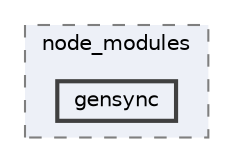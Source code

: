 digraph "pkiclassroomrescheduler/src/main/frontend/node_modules/gensync"
{
 // LATEX_PDF_SIZE
  bgcolor="transparent";
  edge [fontname=Helvetica,fontsize=10,labelfontname=Helvetica,labelfontsize=10];
  node [fontname=Helvetica,fontsize=10,shape=box,height=0.2,width=0.4];
  compound=true
  subgraph clusterdir_72953eda66ccb3a2722c28e1c3e6c23b {
    graph [ bgcolor="#edf0f7", pencolor="grey50", label="node_modules", fontname=Helvetica,fontsize=10 style="filled,dashed", URL="dir_72953eda66ccb3a2722c28e1c3e6c23b.html",tooltip=""]
  dir_917d58c434853360696214d466ccb687 [label="gensync", fillcolor="#edf0f7", color="grey25", style="filled,bold", URL="dir_917d58c434853360696214d466ccb687.html",tooltip=""];
  }
}
